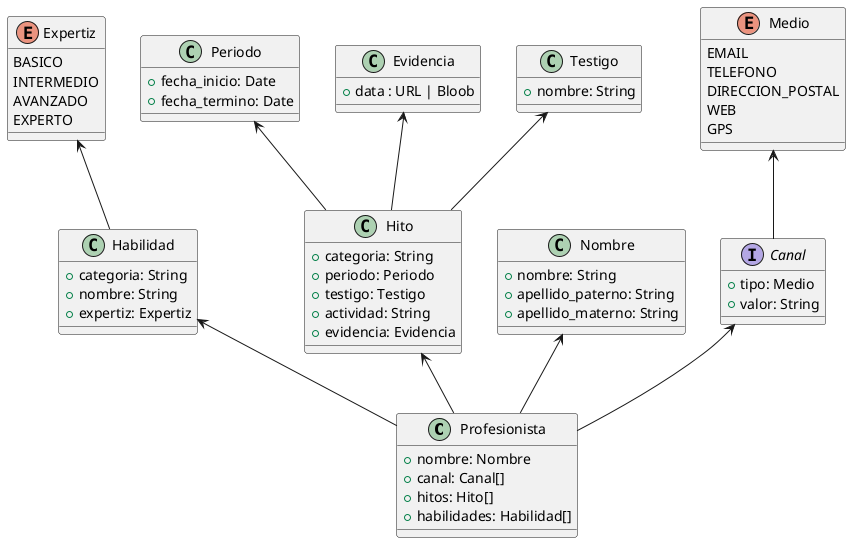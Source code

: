 @startuml
  class Profesionista {
    + nombre: Nombre
    + canal: Canal[]
    + hitos: Hito[]
    + habilidades: Habilidad[]
  }

  class Habilidad {
    + categoria: String
    + nombre: String
    + expertiz: Expertiz
  }

  class Periodo {
    + fecha_inicio: Date
    + fecha_termino: Date
  }

  class Hito {
    + categoria: String
    + periodo: Periodo
    + testigo: Testigo
    + actividad: String
    + evidencia: Evidencia
  }

  class Evidencia {
    + data : URL | Bloob
  }

  class Testigo {
    + nombre: String
  }

  Evidencia <-- Hito

  Periodo <-- Hito

  enum Expertiz {
      BASICO
      INTERMEDIO
      AVANZADO
      EXPERTO
  }

  class Nombre {
    + nombre: String
    + apellido_paterno: String
    + apellido_materno: String
  }

  interface Canal{
      + tipo: Medio
      + valor: String
  }

  enum Medio {
    EMAIL
    TELEFONO
    DIRECCION_POSTAL
    WEB
    GPS
  }

  Medio <-- Canal

  Nombre <-- Profesionista
  Canal <-- Profesionista
  Habilidad <-- Profesionista
  Hito <-- Profesionista

  Testigo <-- Hito

  Expertiz <-- Habilidad
@enduml
